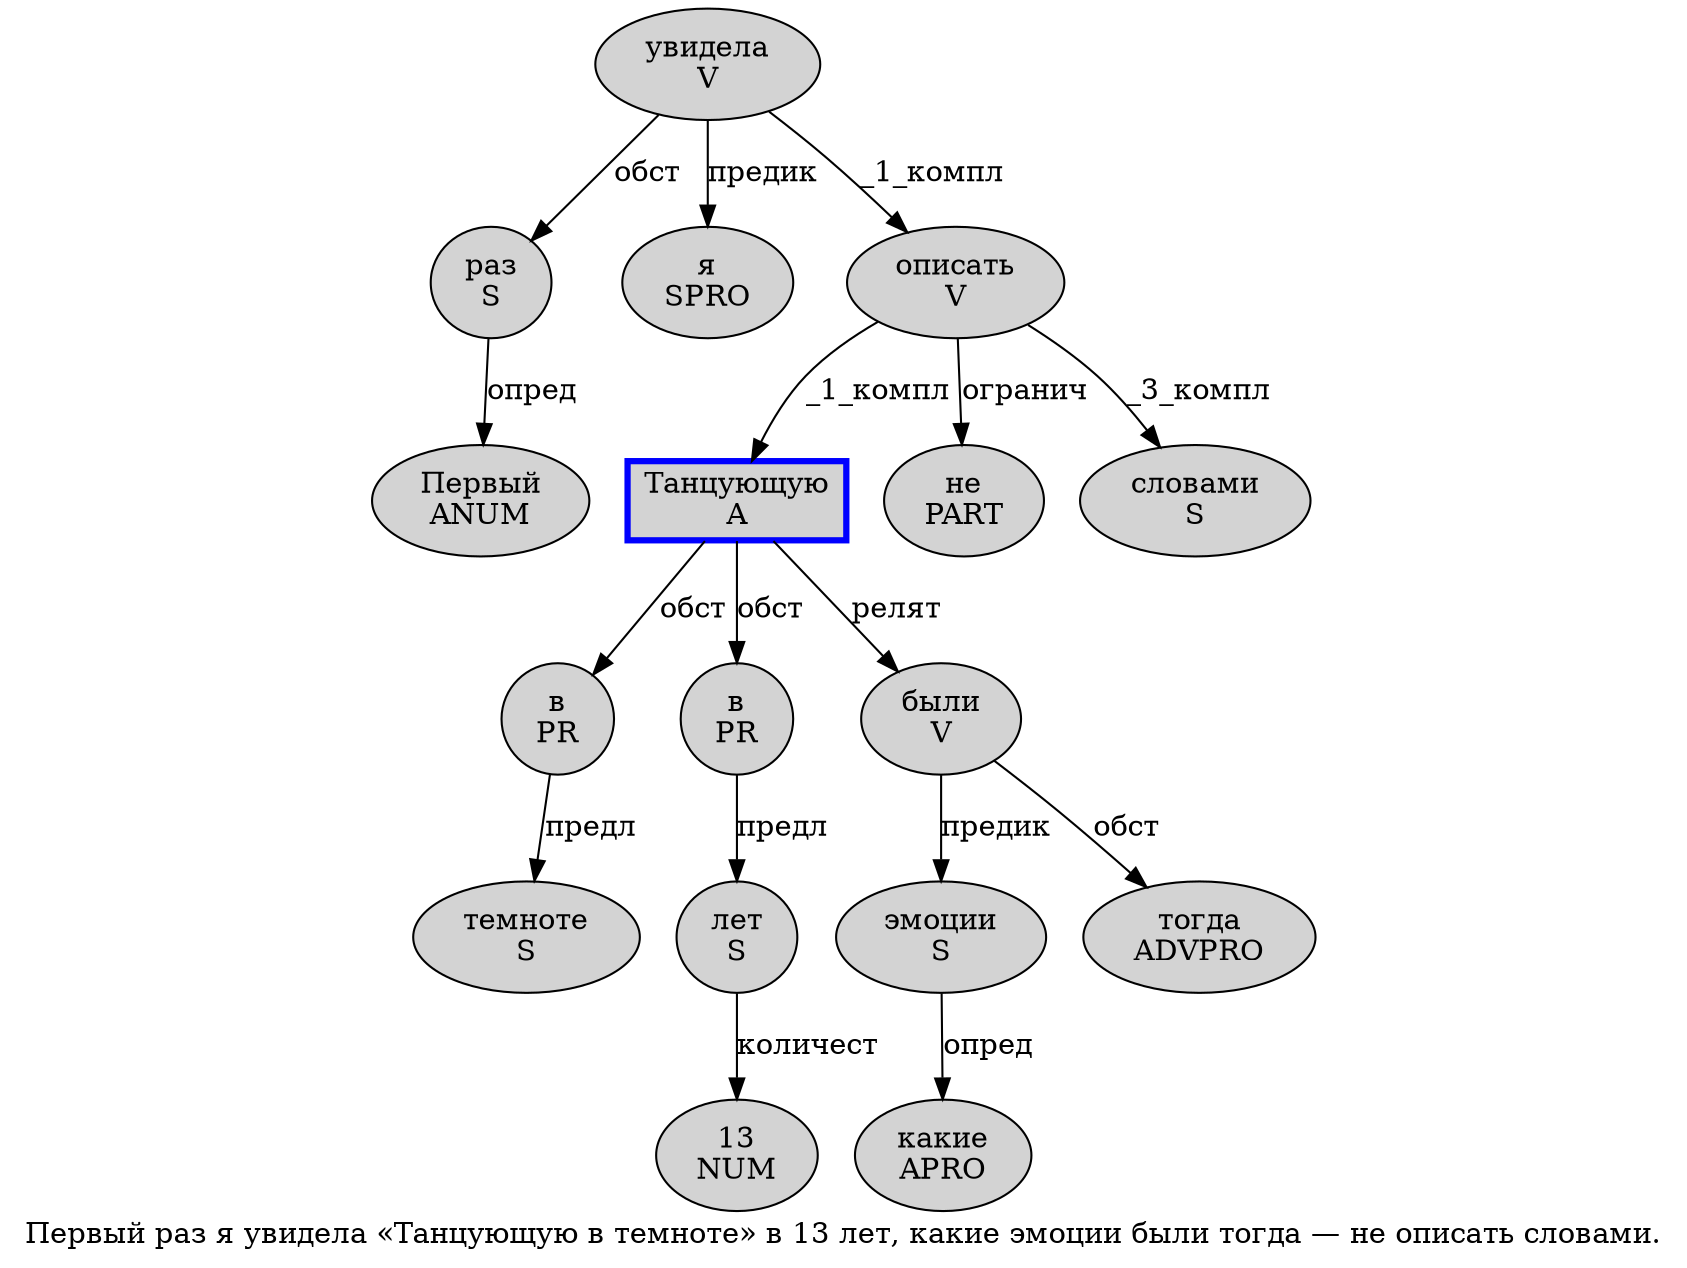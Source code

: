 digraph SENTENCE_1138 {
	graph [label="Первый раз я увидела «Танцующую в темноте» в 13 лет, какие эмоции были тогда — не описать словами."]
	node [style=filled]
		0 [label="Первый
ANUM" color="" fillcolor=lightgray penwidth=1 shape=ellipse]
		1 [label="раз
S" color="" fillcolor=lightgray penwidth=1 shape=ellipse]
		2 [label="я
SPRO" color="" fillcolor=lightgray penwidth=1 shape=ellipse]
		3 [label="увидела
V" color="" fillcolor=lightgray penwidth=1 shape=ellipse]
		5 [label="Танцующую
A" color=blue fillcolor=lightgray penwidth=3 shape=box]
		6 [label="в
PR" color="" fillcolor=lightgray penwidth=1 shape=ellipse]
		7 [label="темноте
S" color="" fillcolor=lightgray penwidth=1 shape=ellipse]
		9 [label="в
PR" color="" fillcolor=lightgray penwidth=1 shape=ellipse]
		10 [label="13
NUM" color="" fillcolor=lightgray penwidth=1 shape=ellipse]
		11 [label="лет
S" color="" fillcolor=lightgray penwidth=1 shape=ellipse]
		13 [label="какие
APRO" color="" fillcolor=lightgray penwidth=1 shape=ellipse]
		14 [label="эмоции
S" color="" fillcolor=lightgray penwidth=1 shape=ellipse]
		15 [label="были
V" color="" fillcolor=lightgray penwidth=1 shape=ellipse]
		16 [label="тогда
ADVPRO" color="" fillcolor=lightgray penwidth=1 shape=ellipse]
		18 [label="не
PART" color="" fillcolor=lightgray penwidth=1 shape=ellipse]
		19 [label="описать
V" color="" fillcolor=lightgray penwidth=1 shape=ellipse]
		20 [label="словами
S" color="" fillcolor=lightgray penwidth=1 shape=ellipse]
			9 -> 11 [label="предл"]
			15 -> 14 [label="предик"]
			15 -> 16 [label="обст"]
			3 -> 1 [label="обст"]
			3 -> 2 [label="предик"]
			3 -> 19 [label="_1_компл"]
			6 -> 7 [label="предл"]
			5 -> 6 [label="обст"]
			5 -> 9 [label="обст"]
			5 -> 15 [label="релят"]
			14 -> 13 [label="опред"]
			11 -> 10 [label="количест"]
			1 -> 0 [label="опред"]
			19 -> 5 [label="_1_компл"]
			19 -> 18 [label="огранич"]
			19 -> 20 [label="_3_компл"]
}